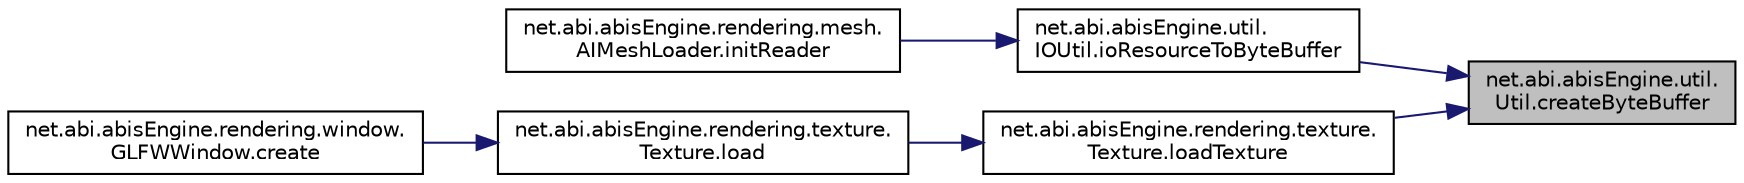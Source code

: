 digraph "net.abi.abisEngine.util.Util.createByteBuffer"
{
 // LATEX_PDF_SIZE
  edge [fontname="Helvetica",fontsize="10",labelfontname="Helvetica",labelfontsize="10"];
  node [fontname="Helvetica",fontsize="10",shape=record];
  rankdir="RL";
  Node1 [label="net.abi.abisEngine.util.\lUtil.createByteBuffer",height=0.2,width=0.4,color="black", fillcolor="grey75", style="filled", fontcolor="black",tooltip=" "];
  Node1 -> Node2 [dir="back",color="midnightblue",fontsize="10",style="solid",fontname="Helvetica"];
  Node2 [label="net.abi.abisEngine.util.\lIOUtil.ioResourceToByteBuffer",height=0.2,width=0.4,color="black", fillcolor="white", style="filled",URL="$de/d80/classnet_1_1abi_1_1abis_engine_1_1util_1_1_i_o_util.html#a1bcd7915e4b83b617a9e6d81bb45f802",tooltip=" "];
  Node2 -> Node3 [dir="back",color="midnightblue",fontsize="10",style="solid",fontname="Helvetica"];
  Node3 [label="net.abi.abisEngine.rendering.mesh.\lAIMeshLoader.initReader",height=0.2,width=0.4,color="black", fillcolor="white", style="filled",URL="$d0/d62/classnet_1_1abi_1_1abis_engine_1_1rendering_1_1mesh_1_1_a_i_mesh_loader.html#a9e8f5d8c7c19fc2a70266fcd85c3bf2c",tooltip=" "];
  Node1 -> Node4 [dir="back",color="midnightblue",fontsize="10",style="solid",fontname="Helvetica"];
  Node4 [label="net.abi.abisEngine.rendering.texture.\lTexture.loadTexture",height=0.2,width=0.4,color="black", fillcolor="white", style="filled",URL="$db/dcd/classnet_1_1abi_1_1abis_engine_1_1rendering_1_1texture_1_1_texture.html#a77a52a6865c4c348cd42e51c88442aa0",tooltip=" "];
  Node4 -> Node5 [dir="back",color="midnightblue",fontsize="10",style="solid",fontname="Helvetica"];
  Node5 [label="net.abi.abisEngine.rendering.texture.\lTexture.load",height=0.2,width=0.4,color="black", fillcolor="white", style="filled",URL="$db/dcd/classnet_1_1abi_1_1abis_engine_1_1rendering_1_1texture_1_1_texture.html#afaf3e0fc5679fb1d09b74c0cdc1ab812",tooltip=" "];
  Node5 -> Node6 [dir="back",color="midnightblue",fontsize="10",style="solid",fontname="Helvetica"];
  Node6 [label="net.abi.abisEngine.rendering.window.\lGLFWWindow.create",height=0.2,width=0.4,color="black", fillcolor="white", style="filled",URL="$d9/d77/classnet_1_1abi_1_1abis_engine_1_1rendering_1_1window_1_1_g_l_f_w_window.html#ac8b121e0d105fb1a032fc6998fb92b79",tooltip=" "];
}
